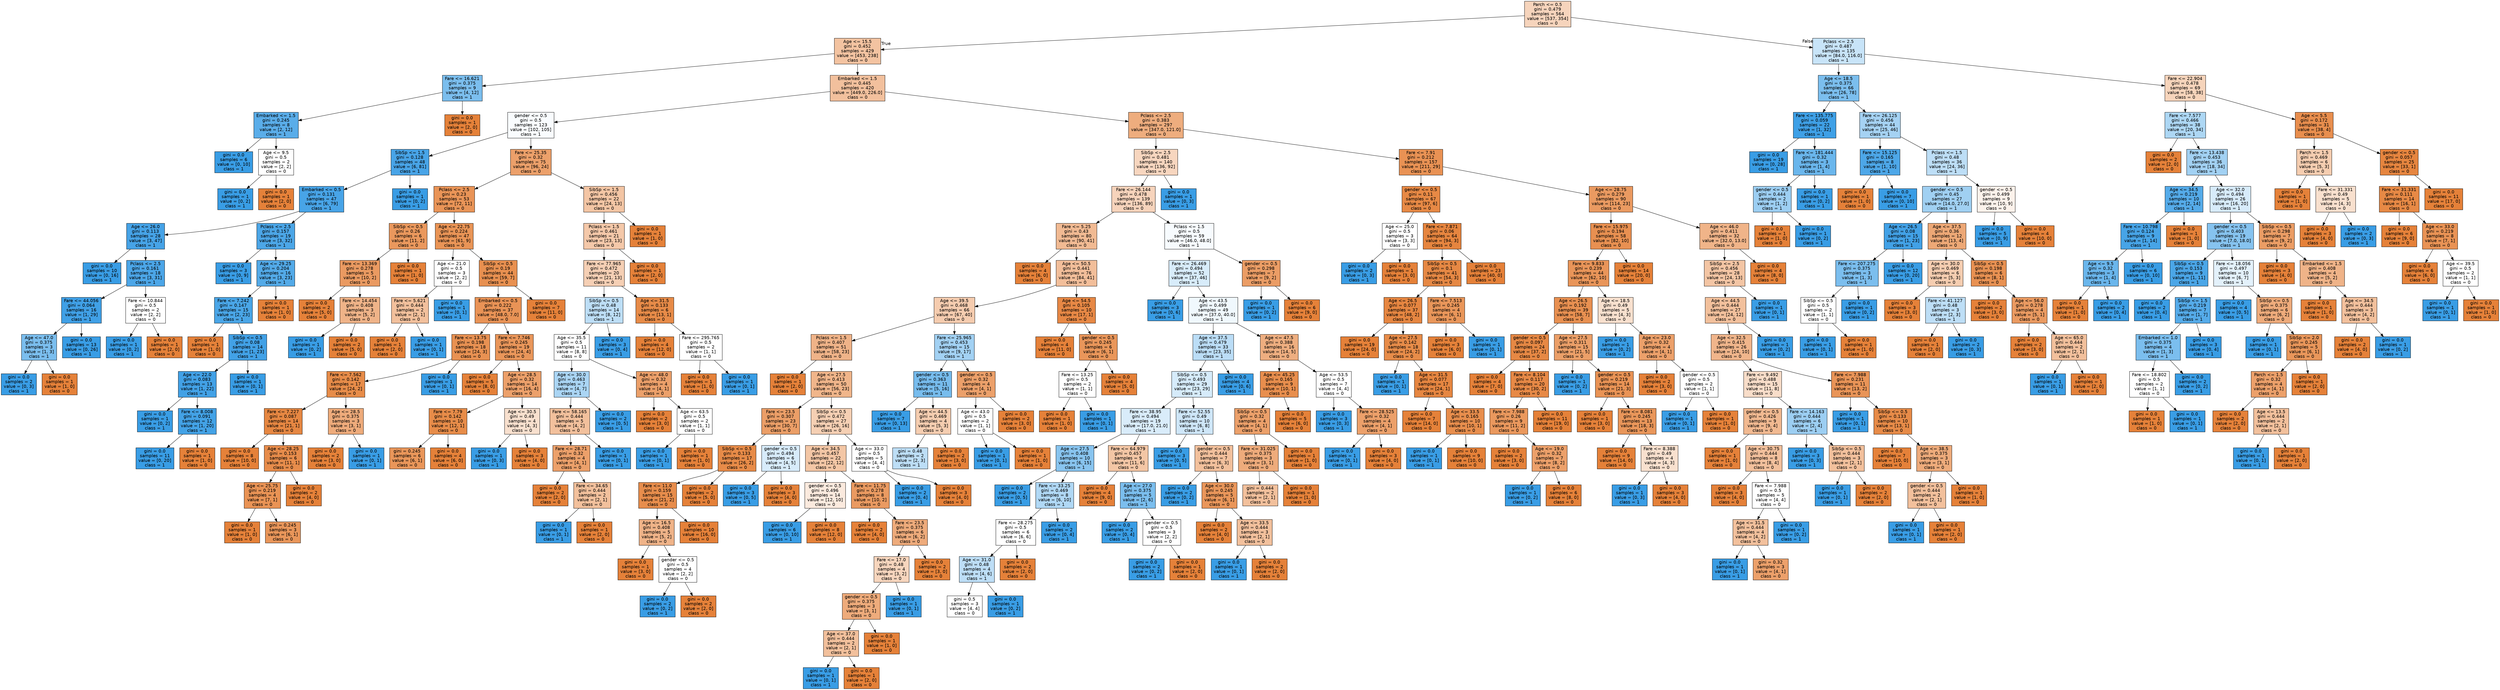 digraph Tree {
node [shape=box, style="filled", color="black", fontname="helvetica"] ;
edge [fontname="helvetica"] ;
0 [label="Parch <= 0.5\ngini = 0.479\nsamples = 564\nvalue = [537, 354]\nclass = 0", fillcolor="#f6d4bc"] ;
1 [label="Age <= 15.5\ngini = 0.452\nsamples = 429\nvalue = [453, 238]\nclass = 0", fillcolor="#f3c3a1"] ;
0 -> 1 [labeldistance=2.5, labelangle=45, headlabel="True"] ;
2 [label="Fare <= 16.621\ngini = 0.375\nsamples = 9\nvalue = [4, 12]\nclass = 1", fillcolor="#7bbeee"] ;
1 -> 2 ;
3 [label="Embarked <= 1.5\ngini = 0.245\nsamples = 8\nvalue = [2, 12]\nclass = 1", fillcolor="#5aade9"] ;
2 -> 3 ;
4 [label="gini = 0.0\nsamples = 6\nvalue = [0, 10]\nclass = 1", fillcolor="#399de5"] ;
3 -> 4 ;
5 [label="Age <= 9.5\ngini = 0.5\nsamples = 2\nvalue = [2, 2]\nclass = 0", fillcolor="#ffffff"] ;
3 -> 5 ;
6 [label="gini = 0.0\nsamples = 1\nvalue = [0, 2]\nclass = 1", fillcolor="#399de5"] ;
5 -> 6 ;
7 [label="gini = 0.0\nsamples = 1\nvalue = [2, 0]\nclass = 0", fillcolor="#e58139"] ;
5 -> 7 ;
8 [label="gini = 0.0\nsamples = 1\nvalue = [2, 0]\nclass = 0", fillcolor="#e58139"] ;
2 -> 8 ;
9 [label="Embarked <= 1.5\ngini = 0.445\nsamples = 420\nvalue = [449.0, 226.0]\nclass = 0", fillcolor="#f2c09d"] ;
1 -> 9 ;
10 [label="gender <= 0.5\ngini = 0.5\nsamples = 123\nvalue = [102, 105]\nclass = 1", fillcolor="#f9fcfe"] ;
9 -> 10 ;
11 [label="SibSp <= 1.5\ngini = 0.128\nsamples = 48\nvalue = [6, 81]\nclass = 1", fillcolor="#48a4e7"] ;
10 -> 11 ;
12 [label="Embarked <= 0.5\ngini = 0.131\nsamples = 47\nvalue = [6, 79]\nclass = 1", fillcolor="#48a4e7"] ;
11 -> 12 ;
13 [label="Age <= 26.0\ngini = 0.113\nsamples = 28\nvalue = [3, 47]\nclass = 1", fillcolor="#46a3e7"] ;
12 -> 13 ;
14 [label="gini = 0.0\nsamples = 10\nvalue = [0, 16]\nclass = 1", fillcolor="#399de5"] ;
13 -> 14 ;
15 [label="Pclass <= 2.5\ngini = 0.161\nsamples = 18\nvalue = [3, 31]\nclass = 1", fillcolor="#4ca6e8"] ;
13 -> 15 ;
16 [label="Fare <= 44.056\ngini = 0.064\nsamples = 16\nvalue = [1, 29]\nclass = 1", fillcolor="#40a0e6"] ;
15 -> 16 ;
17 [label="Age <= 47.0\ngini = 0.375\nsamples = 3\nvalue = [1, 3]\nclass = 1", fillcolor="#7bbeee"] ;
16 -> 17 ;
18 [label="gini = 0.0\nsamples = 2\nvalue = [0, 3]\nclass = 1", fillcolor="#399de5"] ;
17 -> 18 ;
19 [label="gini = 0.0\nsamples = 1\nvalue = [1, 0]\nclass = 0", fillcolor="#e58139"] ;
17 -> 19 ;
20 [label="gini = 0.0\nsamples = 13\nvalue = [0, 26]\nclass = 1", fillcolor="#399de5"] ;
16 -> 20 ;
21 [label="Fare <= 10.844\ngini = 0.5\nsamples = 2\nvalue = [2, 2]\nclass = 0", fillcolor="#ffffff"] ;
15 -> 21 ;
22 [label="gini = 0.0\nsamples = 1\nvalue = [0, 2]\nclass = 1", fillcolor="#399de5"] ;
21 -> 22 ;
23 [label="gini = 0.0\nsamples = 1\nvalue = [2, 0]\nclass = 0", fillcolor="#e58139"] ;
21 -> 23 ;
24 [label="Pclass <= 2.5\ngini = 0.157\nsamples = 19\nvalue = [3, 32]\nclass = 1", fillcolor="#4ca6e7"] ;
12 -> 24 ;
25 [label="gini = 0.0\nsamples = 3\nvalue = [0, 9]\nclass = 1", fillcolor="#399de5"] ;
24 -> 25 ;
26 [label="Age <= 29.25\ngini = 0.204\nsamples = 16\nvalue = [3, 23]\nclass = 1", fillcolor="#53aae8"] ;
24 -> 26 ;
27 [label="Fare <= 7.242\ngini = 0.147\nsamples = 15\nvalue = [2, 23]\nclass = 1", fillcolor="#4aa6e7"] ;
26 -> 27 ;
28 [label="gini = 0.0\nsamples = 1\nvalue = [1, 0]\nclass = 0", fillcolor="#e58139"] ;
27 -> 28 ;
29 [label="SibSp <= 0.5\ngini = 0.08\nsamples = 14\nvalue = [1, 23]\nclass = 1", fillcolor="#42a1e6"] ;
27 -> 29 ;
30 [label="Age <= 22.0\ngini = 0.083\nsamples = 13\nvalue = [1, 22]\nclass = 1", fillcolor="#42a1e6"] ;
29 -> 30 ;
31 [label="gini = 0.0\nsamples = 1\nvalue = [0, 2]\nclass = 1", fillcolor="#399de5"] ;
30 -> 31 ;
32 [label="Fare <= 8.008\ngini = 0.091\nsamples = 12\nvalue = [1, 20]\nclass = 1", fillcolor="#43a2e6"] ;
30 -> 32 ;
33 [label="gini = 0.0\nsamples = 11\nvalue = [0, 20]\nclass = 1", fillcolor="#399de5"] ;
32 -> 33 ;
34 [label="gini = 0.0\nsamples = 1\nvalue = [1, 0]\nclass = 0", fillcolor="#e58139"] ;
32 -> 34 ;
35 [label="gini = 0.0\nsamples = 1\nvalue = [0, 1]\nclass = 1", fillcolor="#399de5"] ;
29 -> 35 ;
36 [label="gini = 0.0\nsamples = 1\nvalue = [1, 0]\nclass = 0", fillcolor="#e58139"] ;
26 -> 36 ;
37 [label="gini = 0.0\nsamples = 1\nvalue = [0, 2]\nclass = 1", fillcolor="#399de5"] ;
11 -> 37 ;
38 [label="Fare <= 25.35\ngini = 0.32\nsamples = 75\nvalue = [96, 24]\nclass = 0", fillcolor="#eca06a"] ;
10 -> 38 ;
39 [label="Pclass <= 2.5\ngini = 0.23\nsamples = 53\nvalue = [72, 11]\nclass = 0", fillcolor="#e99457"] ;
38 -> 39 ;
40 [label="SibSp <= 0.5\ngini = 0.26\nsamples = 6\nvalue = [11, 2]\nclass = 0", fillcolor="#ea985d"] ;
39 -> 40 ;
41 [label="Fare <= 13.369\ngini = 0.278\nsamples = 5\nvalue = [10, 2]\nclass = 0", fillcolor="#ea9a61"] ;
40 -> 41 ;
42 [label="gini = 0.0\nsamples = 2\nvalue = [5, 0]\nclass = 0", fillcolor="#e58139"] ;
41 -> 42 ;
43 [label="Fare <= 14.454\ngini = 0.408\nsamples = 3\nvalue = [5, 2]\nclass = 0", fillcolor="#efb388"] ;
41 -> 43 ;
44 [label="gini = 0.0\nsamples = 1\nvalue = [0, 2]\nclass = 1", fillcolor="#399de5"] ;
43 -> 44 ;
45 [label="gini = 0.0\nsamples = 2\nvalue = [5, 0]\nclass = 0", fillcolor="#e58139"] ;
43 -> 45 ;
46 [label="gini = 0.0\nsamples = 1\nvalue = [1, 0]\nclass = 0", fillcolor="#e58139"] ;
40 -> 46 ;
47 [label="Age <= 22.75\ngini = 0.224\nsamples = 47\nvalue = [61, 9]\nclass = 0", fillcolor="#e99456"] ;
39 -> 47 ;
48 [label="Age <= 21.0\ngini = 0.5\nsamples = 3\nvalue = [2, 2]\nclass = 0", fillcolor="#ffffff"] ;
47 -> 48 ;
49 [label="Fare <= 5.621\ngini = 0.444\nsamples = 2\nvalue = [2, 1]\nclass = 0", fillcolor="#f2c09c"] ;
48 -> 49 ;
50 [label="gini = 0.0\nsamples = 1\nvalue = [2, 0]\nclass = 0", fillcolor="#e58139"] ;
49 -> 50 ;
51 [label="gini = 0.0\nsamples = 1\nvalue = [0, 1]\nclass = 1", fillcolor="#399de5"] ;
49 -> 51 ;
52 [label="gini = 0.0\nsamples = 1\nvalue = [0, 1]\nclass = 1", fillcolor="#399de5"] ;
48 -> 52 ;
53 [label="SibSp <= 0.5\ngini = 0.19\nsamples = 44\nvalue = [59, 7]\nclass = 0", fillcolor="#e89050"] ;
47 -> 53 ;
54 [label="Embarked <= 0.5\ngini = 0.222\nsamples = 37\nvalue = [48.0, 7.0]\nclass = 0", fillcolor="#e99356"] ;
53 -> 54 ;
55 [label="Fare <= 13.75\ngini = 0.198\nsamples = 18\nvalue = [24, 3]\nclass = 0", fillcolor="#e89152"] ;
54 -> 55 ;
56 [label="Fare <= 7.562\ngini = 0.142\nsamples = 17\nvalue = [24, 2]\nclass = 0", fillcolor="#e78c49"] ;
55 -> 56 ;
57 [label="Fare <= 7.227\ngini = 0.087\nsamples = 14\nvalue = [21, 1]\nclass = 0", fillcolor="#e68742"] ;
56 -> 57 ;
58 [label="gini = 0.0\nsamples = 8\nvalue = [10, 0]\nclass = 0", fillcolor="#e58139"] ;
57 -> 58 ;
59 [label="Age <= 28.25\ngini = 0.153\nsamples = 6\nvalue = [11, 1]\nclass = 0", fillcolor="#e78c4b"] ;
57 -> 59 ;
60 [label="Age <= 25.75\ngini = 0.219\nsamples = 4\nvalue = [7, 1]\nclass = 0", fillcolor="#e99355"] ;
59 -> 60 ;
61 [label="gini = 0.0\nsamples = 1\nvalue = [1, 0]\nclass = 0", fillcolor="#e58139"] ;
60 -> 61 ;
62 [label="gini = 0.245\nsamples = 3\nvalue = [6, 1]\nclass = 0", fillcolor="#e9965a"] ;
60 -> 62 ;
63 [label="gini = 0.0\nsamples = 2\nvalue = [4, 0]\nclass = 0", fillcolor="#e58139"] ;
59 -> 63 ;
64 [label="Age <= 28.5\ngini = 0.375\nsamples = 3\nvalue = [3, 1]\nclass = 0", fillcolor="#eeab7b"] ;
56 -> 64 ;
65 [label="gini = 0.0\nsamples = 2\nvalue = [3, 0]\nclass = 0", fillcolor="#e58139"] ;
64 -> 65 ;
66 [label="gini = 0.0\nsamples = 1\nvalue = [0, 1]\nclass = 1", fillcolor="#399de5"] ;
64 -> 66 ;
67 [label="gini = 0.0\nsamples = 1\nvalue = [0, 1]\nclass = 1", fillcolor="#399de5"] ;
55 -> 67 ;
68 [label="Fare <= 7.746\ngini = 0.245\nsamples = 19\nvalue = [24, 4]\nclass = 0", fillcolor="#e9965a"] ;
54 -> 68 ;
69 [label="gini = 0.0\nsamples = 5\nvalue = [8, 0]\nclass = 0", fillcolor="#e58139"] ;
68 -> 69 ;
70 [label="Age <= 28.5\ngini = 0.32\nsamples = 14\nvalue = [16, 4]\nclass = 0", fillcolor="#eca06a"] ;
68 -> 70 ;
71 [label="Fare <= 7.79\ngini = 0.142\nsamples = 10\nvalue = [12, 1]\nclass = 0", fillcolor="#e78c49"] ;
70 -> 71 ;
72 [label="gini = 0.245\nsamples = 6\nvalue = [6, 1]\nclass = 0", fillcolor="#e9965a"] ;
71 -> 72 ;
73 [label="gini = 0.0\nsamples = 4\nvalue = [6, 0]\nclass = 0", fillcolor="#e58139"] ;
71 -> 73 ;
74 [label="Age <= 30.5\ngini = 0.49\nsamples = 4\nvalue = [4, 3]\nclass = 0", fillcolor="#f8e0ce"] ;
70 -> 74 ;
75 [label="gini = 0.0\nsamples = 1\nvalue = [0, 3]\nclass = 1", fillcolor="#399de5"] ;
74 -> 75 ;
76 [label="gini = 0.0\nsamples = 3\nvalue = [4, 0]\nclass = 0", fillcolor="#e58139"] ;
74 -> 76 ;
77 [label="gini = 0.0\nsamples = 7\nvalue = [11, 0]\nclass = 0", fillcolor="#e58139"] ;
53 -> 77 ;
78 [label="SibSp <= 1.5\ngini = 0.456\nsamples = 22\nvalue = [24, 13]\nclass = 0", fillcolor="#f3c5a4"] ;
38 -> 78 ;
79 [label="Pclass <= 1.5\ngini = 0.461\nsamples = 21\nvalue = [23, 13]\nclass = 0", fillcolor="#f4c8a9"] ;
78 -> 79 ;
80 [label="Fare <= 77.965\ngini = 0.472\nsamples = 20\nvalue = [21, 13]\nclass = 0", fillcolor="#f5cfb4"] ;
79 -> 80 ;
81 [label="SibSp <= 0.5\ngini = 0.48\nsamples = 14\nvalue = [8, 12]\nclass = 1", fillcolor="#bddef6"] ;
80 -> 81 ;
82 [label="Age <= 35.5\ngini = 0.5\nsamples = 11\nvalue = [8, 8]\nclass = 0", fillcolor="#ffffff"] ;
81 -> 82 ;
83 [label="Age <= 30.0\ngini = 0.463\nsamples = 7\nvalue = [4, 7]\nclass = 1", fillcolor="#aad5f4"] ;
82 -> 83 ;
84 [label="Fare <= 58.165\ngini = 0.444\nsamples = 5\nvalue = [4, 2]\nclass = 0", fillcolor="#f2c09c"] ;
83 -> 84 ;
85 [label="Fare <= 28.71\ngini = 0.32\nsamples = 4\nvalue = [4, 1]\nclass = 0", fillcolor="#eca06a"] ;
84 -> 85 ;
86 [label="gini = 0.0\nsamples = 2\nvalue = [2, 0]\nclass = 0", fillcolor="#e58139"] ;
85 -> 86 ;
87 [label="Fare <= 34.65\ngini = 0.444\nsamples = 2\nvalue = [2, 1]\nclass = 0", fillcolor="#f2c09c"] ;
85 -> 87 ;
88 [label="gini = 0.0\nsamples = 1\nvalue = [0, 1]\nclass = 1", fillcolor="#399de5"] ;
87 -> 88 ;
89 [label="gini = 0.0\nsamples = 1\nvalue = [2, 0]\nclass = 0", fillcolor="#e58139"] ;
87 -> 89 ;
90 [label="gini = 0.0\nsamples = 1\nvalue = [0, 1]\nclass = 1", fillcolor="#399de5"] ;
84 -> 90 ;
91 [label="gini = 0.0\nsamples = 2\nvalue = [0, 5]\nclass = 1", fillcolor="#399de5"] ;
83 -> 91 ;
92 [label="Age <= 48.0\ngini = 0.32\nsamples = 4\nvalue = [4, 1]\nclass = 0", fillcolor="#eca06a"] ;
82 -> 92 ;
93 [label="gini = 0.0\nsamples = 2\nvalue = [3, 0]\nclass = 0", fillcolor="#e58139"] ;
92 -> 93 ;
94 [label="Age <= 63.5\ngini = 0.5\nsamples = 2\nvalue = [1, 1]\nclass = 0", fillcolor="#ffffff"] ;
92 -> 94 ;
95 [label="gini = 0.0\nsamples = 1\nvalue = [0, 1]\nclass = 1", fillcolor="#399de5"] ;
94 -> 95 ;
96 [label="gini = 0.0\nsamples = 1\nvalue = [1, 0]\nclass = 0", fillcolor="#e58139"] ;
94 -> 96 ;
97 [label="gini = 0.0\nsamples = 3\nvalue = [0, 4]\nclass = 1", fillcolor="#399de5"] ;
81 -> 97 ;
98 [label="Age <= 31.5\ngini = 0.133\nsamples = 6\nvalue = [13, 1]\nclass = 0", fillcolor="#e78b48"] ;
80 -> 98 ;
99 [label="gini = 0.0\nsamples = 4\nvalue = [12, 0]\nclass = 0", fillcolor="#e58139"] ;
98 -> 99 ;
100 [label="Fare <= 295.765\ngini = 0.5\nsamples = 2\nvalue = [1, 1]\nclass = 0", fillcolor="#ffffff"] ;
98 -> 100 ;
101 [label="gini = 0.0\nsamples = 1\nvalue = [1, 0]\nclass = 0", fillcolor="#e58139"] ;
100 -> 101 ;
102 [label="gini = 0.0\nsamples = 1\nvalue = [0, 1]\nclass = 1", fillcolor="#399de5"] ;
100 -> 102 ;
103 [label="gini = 0.0\nsamples = 1\nvalue = [2, 0]\nclass = 0", fillcolor="#e58139"] ;
79 -> 103 ;
104 [label="gini = 0.0\nsamples = 1\nvalue = [1, 0]\nclass = 0", fillcolor="#e58139"] ;
78 -> 104 ;
105 [label="Pclass <= 2.5\ngini = 0.383\nsamples = 297\nvalue = [347.0, 121.0]\nclass = 0", fillcolor="#eead7e"] ;
9 -> 105 ;
106 [label="SibSp <= 2.5\ngini = 0.481\nsamples = 140\nvalue = [136, 92]\nclass = 0", fillcolor="#f7d6bf"] ;
105 -> 106 ;
107 [label="Fare <= 26.144\ngini = 0.478\nsamples = 139\nvalue = [136, 89]\nclass = 0", fillcolor="#f6d3bb"] ;
106 -> 107 ;
108 [label="Fare <= 5.25\ngini = 0.43\nsamples = 80\nvalue = [90, 41]\nclass = 0", fillcolor="#f1ba93"] ;
107 -> 108 ;
109 [label="gini = 0.0\nsamples = 4\nvalue = [6, 0]\nclass = 0", fillcolor="#e58139"] ;
108 -> 109 ;
110 [label="Age <= 50.5\ngini = 0.441\nsamples = 76\nvalue = [84, 41]\nclass = 0", fillcolor="#f2be9a"] ;
108 -> 110 ;
111 [label="Age <= 39.5\ngini = 0.468\nsamples = 66\nvalue = [67, 40]\nclass = 0", fillcolor="#f5ccaf"] ;
110 -> 111 ;
112 [label="Pclass <= 1.5\ngini = 0.407\nsamples = 51\nvalue = [58, 23]\nclass = 0", fillcolor="#efb388"] ;
111 -> 112 ;
113 [label="gini = 0.0\nsamples = 1\nvalue = [2, 0]\nclass = 0", fillcolor="#e58139"] ;
112 -> 113 ;
114 [label="Age <= 27.5\ngini = 0.413\nsamples = 50\nvalue = [56, 23]\nclass = 0", fillcolor="#f0b58a"] ;
112 -> 114 ;
115 [label="Fare <= 23.5\ngini = 0.307\nsamples = 23\nvalue = [30, 7]\nclass = 0", fillcolor="#eb9e67"] ;
114 -> 115 ;
116 [label="SibSp <= 0.5\ngini = 0.133\nsamples = 17\nvalue = [26, 2]\nclass = 0", fillcolor="#e78b48"] ;
115 -> 116 ;
117 [label="Fare <= 11.0\ngini = 0.159\nsamples = 15\nvalue = [21, 2]\nclass = 0", fillcolor="#e78d4c"] ;
116 -> 117 ;
118 [label="Age <= 16.5\ngini = 0.408\nsamples = 5\nvalue = [5, 2]\nclass = 0", fillcolor="#efb388"] ;
117 -> 118 ;
119 [label="gini = 0.0\nsamples = 1\nvalue = [3, 0]\nclass = 0", fillcolor="#e58139"] ;
118 -> 119 ;
120 [label="gender <= 0.5\ngini = 0.5\nsamples = 4\nvalue = [2, 2]\nclass = 0", fillcolor="#ffffff"] ;
118 -> 120 ;
121 [label="gini = 0.0\nsamples = 2\nvalue = [0, 2]\nclass = 1", fillcolor="#399de5"] ;
120 -> 121 ;
122 [label="gini = 0.0\nsamples = 2\nvalue = [2, 0]\nclass = 0", fillcolor="#e58139"] ;
120 -> 122 ;
123 [label="gini = 0.0\nsamples = 10\nvalue = [16, 0]\nclass = 0", fillcolor="#e58139"] ;
117 -> 123 ;
124 [label="gini = 0.0\nsamples = 2\nvalue = [5, 0]\nclass = 0", fillcolor="#e58139"] ;
116 -> 124 ;
125 [label="gender <= 0.5\ngini = 0.494\nsamples = 6\nvalue = [4, 5]\nclass = 1", fillcolor="#d7ebfa"] ;
115 -> 125 ;
126 [label="gini = 0.0\nsamples = 3\nvalue = [0, 5]\nclass = 1", fillcolor="#399de5"] ;
125 -> 126 ;
127 [label="gini = 0.0\nsamples = 3\nvalue = [4, 0]\nclass = 0", fillcolor="#e58139"] ;
125 -> 127 ;
128 [label="SibSp <= 0.5\ngini = 0.472\nsamples = 27\nvalue = [26, 16]\nclass = 0", fillcolor="#f5cfb3"] ;
114 -> 128 ;
129 [label="Age <= 34.5\ngini = 0.457\nsamples = 22\nvalue = [22, 12]\nclass = 0", fillcolor="#f3c6a5"] ;
128 -> 129 ;
130 [label="gender <= 0.5\ngini = 0.496\nsamples = 14\nvalue = [12, 10]\nclass = 0", fillcolor="#fbeade"] ;
129 -> 130 ;
131 [label="gini = 0.0\nsamples = 6\nvalue = [0, 10]\nclass = 1", fillcolor="#399de5"] ;
130 -> 131 ;
132 [label="gini = 0.0\nsamples = 8\nvalue = [12, 0]\nclass = 0", fillcolor="#e58139"] ;
130 -> 132 ;
133 [label="Fare <= 11.75\ngini = 0.278\nsamples = 8\nvalue = [10, 2]\nclass = 0", fillcolor="#ea9a61"] ;
129 -> 133 ;
134 [label="gini = 0.0\nsamples = 2\nvalue = [4, 0]\nclass = 0", fillcolor="#e58139"] ;
133 -> 134 ;
135 [label="Fare <= 23.5\ngini = 0.375\nsamples = 6\nvalue = [6, 2]\nclass = 0", fillcolor="#eeab7b"] ;
133 -> 135 ;
136 [label="Fare <= 17.0\ngini = 0.48\nsamples = 4\nvalue = [3, 2]\nclass = 0", fillcolor="#f6d5bd"] ;
135 -> 136 ;
137 [label="gender <= 0.5\ngini = 0.375\nsamples = 3\nvalue = [3, 1]\nclass = 0", fillcolor="#eeab7b"] ;
136 -> 137 ;
138 [label="Age <= 37.0\ngini = 0.444\nsamples = 2\nvalue = [2, 1]\nclass = 0", fillcolor="#f2c09c"] ;
137 -> 138 ;
139 [label="gini = 0.0\nsamples = 1\nvalue = [0, 1]\nclass = 1", fillcolor="#399de5"] ;
138 -> 139 ;
140 [label="gini = 0.0\nsamples = 1\nvalue = [2, 0]\nclass = 0", fillcolor="#e58139"] ;
138 -> 140 ;
141 [label="gini = 0.0\nsamples = 1\nvalue = [1, 0]\nclass = 0", fillcolor="#e58139"] ;
137 -> 141 ;
142 [label="gini = 0.0\nsamples = 1\nvalue = [0, 1]\nclass = 1", fillcolor="#399de5"] ;
136 -> 142 ;
143 [label="gini = 0.0\nsamples = 2\nvalue = [3, 0]\nclass = 0", fillcolor="#e58139"] ;
135 -> 143 ;
144 [label="Age <= 33.0\ngini = 0.5\nsamples = 5\nvalue = [4, 4]\nclass = 0", fillcolor="#ffffff"] ;
128 -> 144 ;
145 [label="gini = 0.0\nsamples = 2\nvalue = [0, 4]\nclass = 1", fillcolor="#399de5"] ;
144 -> 145 ;
146 [label="gini = 0.0\nsamples = 3\nvalue = [4, 0]\nclass = 0", fillcolor="#e58139"] ;
144 -> 146 ;
147 [label="Fare <= 25.965\ngini = 0.453\nsamples = 15\nvalue = [9, 17]\nclass = 1", fillcolor="#a2d1f3"] ;
111 -> 147 ;
148 [label="gender <= 0.5\ngini = 0.363\nsamples = 11\nvalue = [5, 16]\nclass = 1", fillcolor="#77bced"] ;
147 -> 148 ;
149 [label="gini = 0.0\nsamples = 7\nvalue = [0, 13]\nclass = 1", fillcolor="#399de5"] ;
148 -> 149 ;
150 [label="Age <= 44.5\ngini = 0.469\nsamples = 4\nvalue = [5, 3]\nclass = 0", fillcolor="#f5cdb0"] ;
148 -> 150 ;
151 [label="gini = 0.48\nsamples = 2\nvalue = [2, 3]\nclass = 1", fillcolor="#bddef6"] ;
150 -> 151 ;
152 [label="gini = 0.0\nsamples = 2\nvalue = [3, 0]\nclass = 0", fillcolor="#e58139"] ;
150 -> 152 ;
153 [label="gender <= 0.5\ngini = 0.32\nsamples = 4\nvalue = [4, 1]\nclass = 0", fillcolor="#eca06a"] ;
147 -> 153 ;
154 [label="Age <= 43.0\ngini = 0.5\nsamples = 2\nvalue = [1, 1]\nclass = 0", fillcolor="#ffffff"] ;
153 -> 154 ;
155 [label="gini = 0.0\nsamples = 1\nvalue = [0, 1]\nclass = 1", fillcolor="#399de5"] ;
154 -> 155 ;
156 [label="gini = 0.0\nsamples = 1\nvalue = [1, 0]\nclass = 0", fillcolor="#e58139"] ;
154 -> 156 ;
157 [label="gini = 0.0\nsamples = 2\nvalue = [3, 0]\nclass = 0", fillcolor="#e58139"] ;
153 -> 157 ;
158 [label="Age <= 54.5\ngini = 0.105\nsamples = 10\nvalue = [17, 1]\nclass = 0", fillcolor="#e78845"] ;
110 -> 158 ;
159 [label="gini = 0.0\nsamples = 4\nvalue = [11, 0]\nclass = 0", fillcolor="#e58139"] ;
158 -> 159 ;
160 [label="gender <= 0.5\ngini = 0.245\nsamples = 6\nvalue = [6, 1]\nclass = 0", fillcolor="#e9965a"] ;
158 -> 160 ;
161 [label="Fare <= 13.25\ngini = 0.5\nsamples = 2\nvalue = [1, 1]\nclass = 0", fillcolor="#ffffff"] ;
160 -> 161 ;
162 [label="gini = 0.0\nsamples = 1\nvalue = [1, 0]\nclass = 0", fillcolor="#e58139"] ;
161 -> 162 ;
163 [label="gini = 0.0\nsamples = 1\nvalue = [0, 1]\nclass = 1", fillcolor="#399de5"] ;
161 -> 163 ;
164 [label="gini = 0.0\nsamples = 4\nvalue = [5, 0]\nclass = 0", fillcolor="#e58139"] ;
160 -> 164 ;
165 [label="Pclass <= 1.5\ngini = 0.5\nsamples = 59\nvalue = [46.0, 48.0]\nclass = 1", fillcolor="#f7fbfe"] ;
107 -> 165 ;
166 [label="Fare <= 26.469\ngini = 0.494\nsamples = 52\nvalue = [37, 46]\nclass = 1", fillcolor="#d8ecfa"] ;
165 -> 166 ;
167 [label="gini = 0.0\nsamples = 3\nvalue = [0, 6]\nclass = 1", fillcolor="#399de5"] ;
166 -> 167 ;
168 [label="Age <= 43.5\ngini = 0.499\nsamples = 49\nvalue = [37.0, 40.0]\nclass = 1", fillcolor="#f0f8fd"] ;
166 -> 168 ;
169 [label="Age <= 37.5\ngini = 0.479\nsamples = 33\nvalue = [23, 35]\nclass = 1", fillcolor="#bbddf6"] ;
168 -> 169 ;
170 [label="SibSp <= 0.5\ngini = 0.493\nsamples = 29\nvalue = [23, 29]\nclass = 1", fillcolor="#d6ebfa"] ;
169 -> 170 ;
171 [label="Fare <= 38.95\ngini = 0.494\nsamples = 19\nvalue = [17.0, 21.0]\nclass = 1", fillcolor="#d9ecfa"] ;
170 -> 171 ;
172 [label="Age <= 27.5\ngini = 0.408\nsamples = 10\nvalue = [6, 15]\nclass = 1", fillcolor="#88c4ef"] ;
171 -> 172 ;
173 [label="gini = 0.0\nsamples = 2\nvalue = [0, 5]\nclass = 1", fillcolor="#399de5"] ;
172 -> 173 ;
174 [label="Fare <= 33.25\ngini = 0.469\nsamples = 8\nvalue = [6, 10]\nclass = 1", fillcolor="#b0d8f5"] ;
172 -> 174 ;
175 [label="Fare <= 28.275\ngini = 0.5\nsamples = 6\nvalue = [6, 6]\nclass = 0", fillcolor="#ffffff"] ;
174 -> 175 ;
176 [label="Age <= 31.0\ngini = 0.48\nsamples = 4\nvalue = [4, 6]\nclass = 1", fillcolor="#bddef6"] ;
175 -> 176 ;
177 [label="gini = 0.5\nsamples = 3\nvalue = [4, 4]\nclass = 0", fillcolor="#ffffff"] ;
176 -> 177 ;
178 [label="gini = 0.0\nsamples = 1\nvalue = [0, 2]\nclass = 1", fillcolor="#399de5"] ;
176 -> 178 ;
179 [label="gini = 0.0\nsamples = 2\nvalue = [2, 0]\nclass = 0", fillcolor="#e58139"] ;
175 -> 179 ;
180 [label="gini = 0.0\nsamples = 2\nvalue = [0, 4]\nclass = 1", fillcolor="#399de5"] ;
174 -> 180 ;
181 [label="Fare <= 64.979\ngini = 0.457\nsamples = 9\nvalue = [11, 6]\nclass = 0", fillcolor="#f3c6a5"] ;
171 -> 181 ;
182 [label="gini = 0.0\nsamples = 4\nvalue = [9, 0]\nclass = 0", fillcolor="#e58139"] ;
181 -> 182 ;
183 [label="Age <= 27.0\ngini = 0.375\nsamples = 5\nvalue = [2, 6]\nclass = 1", fillcolor="#7bbeee"] ;
181 -> 183 ;
184 [label="gini = 0.0\nsamples = 2\nvalue = [0, 4]\nclass = 1", fillcolor="#399de5"] ;
183 -> 184 ;
185 [label="gender <= 0.5\ngini = 0.5\nsamples = 3\nvalue = [2, 2]\nclass = 0", fillcolor="#ffffff"] ;
183 -> 185 ;
186 [label="gini = 0.0\nsamples = 2\nvalue = [0, 2]\nclass = 1", fillcolor="#399de5"] ;
185 -> 186 ;
187 [label="gini = 0.0\nsamples = 1\nvalue = [2, 0]\nclass = 0", fillcolor="#e58139"] ;
185 -> 187 ;
188 [label="Fare <= 52.55\ngini = 0.49\nsamples = 10\nvalue = [6, 8]\nclass = 1", fillcolor="#cee6f8"] ;
170 -> 188 ;
189 [label="gini = 0.0\nsamples = 3\nvalue = [0, 5]\nclass = 1", fillcolor="#399de5"] ;
188 -> 189 ;
190 [label="gender <= 0.5\ngini = 0.444\nsamples = 7\nvalue = [6, 3]\nclass = 0", fillcolor="#f2c09c"] ;
188 -> 190 ;
191 [label="gini = 0.0\nsamples = 2\nvalue = [0, 2]\nclass = 1", fillcolor="#399de5"] ;
190 -> 191 ;
192 [label="Age <= 30.0\ngini = 0.245\nsamples = 5\nvalue = [6, 1]\nclass = 0", fillcolor="#e9965a"] ;
190 -> 192 ;
193 [label="gini = 0.0\nsamples = 2\nvalue = [4, 0]\nclass = 0", fillcolor="#e58139"] ;
192 -> 193 ;
194 [label="Age <= 33.5\ngini = 0.444\nsamples = 3\nvalue = [2, 1]\nclass = 0", fillcolor="#f2c09c"] ;
192 -> 194 ;
195 [label="gini = 0.0\nsamples = 1\nvalue = [0, 1]\nclass = 1", fillcolor="#399de5"] ;
194 -> 195 ;
196 [label="gini = 0.0\nsamples = 2\nvalue = [2, 0]\nclass = 0", fillcolor="#e58139"] ;
194 -> 196 ;
197 [label="gini = 0.0\nsamples = 4\nvalue = [0, 6]\nclass = 1", fillcolor="#399de5"] ;
169 -> 197 ;
198 [label="Age <= 47.5\ngini = 0.388\nsamples = 16\nvalue = [14, 5]\nclass = 0", fillcolor="#eeae80"] ;
168 -> 198 ;
199 [label="Age <= 45.25\ngini = 0.165\nsamples = 9\nvalue = [10, 1]\nclass = 0", fillcolor="#e88e4d"] ;
198 -> 199 ;
200 [label="SibSp <= 0.5\ngini = 0.32\nsamples = 4\nvalue = [4, 1]\nclass = 0", fillcolor="#eca06a"] ;
199 -> 200 ;
201 [label="Fare <= 31.025\ngini = 0.375\nsamples = 3\nvalue = [3, 1]\nclass = 0", fillcolor="#eeab7b"] ;
200 -> 201 ;
202 [label="gini = 0.444\nsamples = 2\nvalue = [2, 1]\nclass = 0", fillcolor="#f2c09c"] ;
201 -> 202 ;
203 [label="gini = 0.0\nsamples = 1\nvalue = [1, 0]\nclass = 0", fillcolor="#e58139"] ;
201 -> 203 ;
204 [label="gini = 0.0\nsamples = 1\nvalue = [1, 0]\nclass = 0", fillcolor="#e58139"] ;
200 -> 204 ;
205 [label="gini = 0.0\nsamples = 5\nvalue = [6, 0]\nclass = 0", fillcolor="#e58139"] ;
199 -> 205 ;
206 [label="Age <= 53.5\ngini = 0.5\nsamples = 7\nvalue = [4, 4]\nclass = 0", fillcolor="#ffffff"] ;
198 -> 206 ;
207 [label="gini = 0.0\nsamples = 3\nvalue = [0, 3]\nclass = 1", fillcolor="#399de5"] ;
206 -> 207 ;
208 [label="Fare <= 28.525\ngini = 0.32\nsamples = 4\nvalue = [4, 1]\nclass = 0", fillcolor="#eca06a"] ;
206 -> 208 ;
209 [label="gini = 0.0\nsamples = 1\nvalue = [0, 1]\nclass = 1", fillcolor="#399de5"] ;
208 -> 209 ;
210 [label="gini = 0.0\nsamples = 3\nvalue = [4, 0]\nclass = 0", fillcolor="#e58139"] ;
208 -> 210 ;
211 [label="gender <= 0.5\ngini = 0.298\nsamples = 7\nvalue = [9, 2]\nclass = 0", fillcolor="#eb9d65"] ;
165 -> 211 ;
212 [label="gini = 0.0\nsamples = 1\nvalue = [0, 2]\nclass = 1", fillcolor="#399de5"] ;
211 -> 212 ;
213 [label="gini = 0.0\nsamples = 6\nvalue = [9, 0]\nclass = 0", fillcolor="#e58139"] ;
211 -> 213 ;
214 [label="gini = 0.0\nsamples = 1\nvalue = [0, 3]\nclass = 1", fillcolor="#399de5"] ;
106 -> 214 ;
215 [label="Fare <= 7.91\ngini = 0.212\nsamples = 157\nvalue = [211, 29]\nclass = 0", fillcolor="#e99254"] ;
105 -> 215 ;
216 [label="gender <= 0.5\ngini = 0.11\nsamples = 67\nvalue = [97, 6]\nclass = 0", fillcolor="#e78945"] ;
215 -> 216 ;
217 [label="Age <= 25.0\ngini = 0.5\nsamples = 3\nvalue = [3, 3]\nclass = 0", fillcolor="#ffffff"] ;
216 -> 217 ;
218 [label="gini = 0.0\nsamples = 2\nvalue = [0, 3]\nclass = 1", fillcolor="#399de5"] ;
217 -> 218 ;
219 [label="gini = 0.0\nsamples = 1\nvalue = [3, 0]\nclass = 0", fillcolor="#e58139"] ;
217 -> 219 ;
220 [label="Fare <= 7.871\ngini = 0.06\nsamples = 64\nvalue = [94, 3]\nclass = 0", fillcolor="#e6853f"] ;
216 -> 220 ;
221 [label="SibSp <= 0.5\ngini = 0.1\nsamples = 41\nvalue = [54, 3]\nclass = 0", fillcolor="#e68844"] ;
220 -> 221 ;
222 [label="Age <= 26.5\ngini = 0.077\nsamples = 37\nvalue = [48, 2]\nclass = 0", fillcolor="#e68641"] ;
221 -> 222 ;
223 [label="gini = 0.0\nsamples = 19\nvalue = [24, 0]\nclass = 0", fillcolor="#e58139"] ;
222 -> 223 ;
224 [label="Age <= 27.5\ngini = 0.142\nsamples = 18\nvalue = [24, 2]\nclass = 0", fillcolor="#e78c49"] ;
222 -> 224 ;
225 [label="gini = 0.0\nsamples = 1\nvalue = [0, 1]\nclass = 1", fillcolor="#399de5"] ;
224 -> 225 ;
226 [label="Age <= 31.5\ngini = 0.077\nsamples = 17\nvalue = [24, 1]\nclass = 0", fillcolor="#e68641"] ;
224 -> 226 ;
227 [label="gini = 0.0\nsamples = 7\nvalue = [14, 0]\nclass = 0", fillcolor="#e58139"] ;
226 -> 227 ;
228 [label="Age <= 33.5\ngini = 0.165\nsamples = 10\nvalue = [10, 1]\nclass = 0", fillcolor="#e88e4d"] ;
226 -> 228 ;
229 [label="gini = 0.0\nsamples = 1\nvalue = [0, 1]\nclass = 1", fillcolor="#399de5"] ;
228 -> 229 ;
230 [label="gini = 0.0\nsamples = 9\nvalue = [10, 0]\nclass = 0", fillcolor="#e58139"] ;
228 -> 230 ;
231 [label="Fare <= 7.513\ngini = 0.245\nsamples = 4\nvalue = [6, 1]\nclass = 0", fillcolor="#e9965a"] ;
221 -> 231 ;
232 [label="gini = 0.0\nsamples = 3\nvalue = [6, 0]\nclass = 0", fillcolor="#e58139"] ;
231 -> 232 ;
233 [label="gini = 0.0\nsamples = 1\nvalue = [0, 1]\nclass = 1", fillcolor="#399de5"] ;
231 -> 233 ;
234 [label="gini = 0.0\nsamples = 23\nvalue = [40, 0]\nclass = 0", fillcolor="#e58139"] ;
220 -> 234 ;
235 [label="Age <= 28.75\ngini = 0.279\nsamples = 90\nvalue = [114, 23]\nclass = 0", fillcolor="#ea9a61"] ;
215 -> 235 ;
236 [label="Fare <= 15.975\ngini = 0.194\nsamples = 58\nvalue = [82, 10]\nclass = 0", fillcolor="#e89051"] ;
235 -> 236 ;
237 [label="Fare <= 9.833\ngini = 0.239\nsamples = 44\nvalue = [62, 10]\nclass = 0", fillcolor="#e99559"] ;
236 -> 237 ;
238 [label="Age <= 26.5\ngini = 0.192\nsamples = 39\nvalue = [58, 7]\nclass = 0", fillcolor="#e89051"] ;
237 -> 238 ;
239 [label="gender <= 0.5\ngini = 0.097\nsamples = 24\nvalue = [37, 2]\nclass = 0", fillcolor="#e68844"] ;
238 -> 239 ;
240 [label="gini = 0.0\nsamples = 4\nvalue = [7, 0]\nclass = 0", fillcolor="#e58139"] ;
239 -> 240 ;
241 [label="Fare <= 8.104\ngini = 0.117\nsamples = 20\nvalue = [30, 2]\nclass = 0", fillcolor="#e78946"] ;
239 -> 241 ;
242 [label="Fare <= 7.988\ngini = 0.26\nsamples = 9\nvalue = [11, 2]\nclass = 0", fillcolor="#ea985d"] ;
241 -> 242 ;
243 [label="gini = 0.0\nsamples = 2\nvalue = [3, 0]\nclass = 0", fillcolor="#e58139"] ;
242 -> 243 ;
244 [label="Age <= 19.0\ngini = 0.32\nsamples = 7\nvalue = [8, 2]\nclass = 0", fillcolor="#eca06a"] ;
242 -> 244 ;
245 [label="gini = 0.0\nsamples = 1\nvalue = [0, 2]\nclass = 1", fillcolor="#399de5"] ;
244 -> 245 ;
246 [label="gini = 0.0\nsamples = 6\nvalue = [8, 0]\nclass = 0", fillcolor="#e58139"] ;
244 -> 246 ;
247 [label="gini = 0.0\nsamples = 11\nvalue = [19, 0]\nclass = 0", fillcolor="#e58139"] ;
241 -> 247 ;
248 [label="Age <= 27.5\ngini = 0.311\nsamples = 15\nvalue = [21, 5]\nclass = 0", fillcolor="#eb9f68"] ;
238 -> 248 ;
249 [label="gini = 0.0\nsamples = 1\nvalue = [0, 2]\nclass = 1", fillcolor="#399de5"] ;
248 -> 249 ;
250 [label="gender <= 0.5\ngini = 0.219\nsamples = 14\nvalue = [21, 3]\nclass = 0", fillcolor="#e99355"] ;
248 -> 250 ;
251 [label="gini = 0.0\nsamples = 1\nvalue = [3, 0]\nclass = 0", fillcolor="#e58139"] ;
250 -> 251 ;
252 [label="Fare <= 8.081\ngini = 0.245\nsamples = 13\nvalue = [18, 3]\nclass = 0", fillcolor="#e9965a"] ;
250 -> 252 ;
253 [label="gini = 0.0\nsamples = 9\nvalue = [14, 0]\nclass = 0", fillcolor="#e58139"] ;
252 -> 253 ;
254 [label="Fare <= 8.388\ngini = 0.49\nsamples = 4\nvalue = [4, 3]\nclass = 0", fillcolor="#f8e0ce"] ;
252 -> 254 ;
255 [label="gini = 0.0\nsamples = 1\nvalue = [0, 3]\nclass = 1", fillcolor="#399de5"] ;
254 -> 255 ;
256 [label="gini = 0.0\nsamples = 3\nvalue = [4, 0]\nclass = 0", fillcolor="#e58139"] ;
254 -> 256 ;
257 [label="Age <= 18.5\ngini = 0.49\nsamples = 5\nvalue = [4, 3]\nclass = 0", fillcolor="#f8e0ce"] ;
237 -> 257 ;
258 [label="gini = 0.0\nsamples = 1\nvalue = [0, 2]\nclass = 1", fillcolor="#399de5"] ;
257 -> 258 ;
259 [label="Age <= 23.0\ngini = 0.32\nsamples = 4\nvalue = [4, 1]\nclass = 0", fillcolor="#eca06a"] ;
257 -> 259 ;
260 [label="gini = 0.0\nsamples = 2\nvalue = [3, 0]\nclass = 0", fillcolor="#e58139"] ;
259 -> 260 ;
261 [label="gender <= 0.5\ngini = 0.5\nsamples = 2\nvalue = [1, 1]\nclass = 0", fillcolor="#ffffff"] ;
259 -> 261 ;
262 [label="gini = 0.0\nsamples = 1\nvalue = [0, 1]\nclass = 1", fillcolor="#399de5"] ;
261 -> 262 ;
263 [label="gini = 0.0\nsamples = 1\nvalue = [1, 0]\nclass = 0", fillcolor="#e58139"] ;
261 -> 263 ;
264 [label="gini = 0.0\nsamples = 14\nvalue = [20, 0]\nclass = 0", fillcolor="#e58139"] ;
236 -> 264 ;
265 [label="Age <= 46.0\ngini = 0.411\nsamples = 32\nvalue = [32.0, 13.0]\nclass = 0", fillcolor="#f0b489"] ;
235 -> 265 ;
266 [label="SibSp <= 2.5\ngini = 0.456\nsamples = 28\nvalue = [24, 13]\nclass = 0", fillcolor="#f3c5a4"] ;
265 -> 266 ;
267 [label="Age <= 44.5\ngini = 0.444\nsamples = 27\nvalue = [24, 12]\nclass = 0", fillcolor="#f2c09c"] ;
266 -> 267 ;
268 [label="Age <= 32.5\ngini = 0.415\nsamples = 26\nvalue = [24, 10]\nclass = 0", fillcolor="#f0b58b"] ;
267 -> 268 ;
269 [label="Fare <= 9.492\ngini = 0.488\nsamples = 15\nvalue = [11, 8]\nclass = 0", fillcolor="#f8ddc9"] ;
268 -> 269 ;
270 [label="gender <= 0.5\ngini = 0.426\nsamples = 9\nvalue = [9, 4]\nclass = 0", fillcolor="#f1b991"] ;
269 -> 270 ;
271 [label="gini = 0.0\nsamples = 1\nvalue = [1, 0]\nclass = 0", fillcolor="#e58139"] ;
270 -> 271 ;
272 [label="Age <= 30.75\ngini = 0.444\nsamples = 8\nvalue = [8, 4]\nclass = 0", fillcolor="#f2c09c"] ;
270 -> 272 ;
273 [label="gini = 0.0\nsamples = 3\nvalue = [4, 0]\nclass = 0", fillcolor="#e58139"] ;
272 -> 273 ;
274 [label="Fare <= 7.988\ngini = 0.5\nsamples = 5\nvalue = [4, 4]\nclass = 0", fillcolor="#ffffff"] ;
272 -> 274 ;
275 [label="Age <= 31.5\ngini = 0.444\nsamples = 4\nvalue = [4, 2]\nclass = 0", fillcolor="#f2c09c"] ;
274 -> 275 ;
276 [label="gini = 0.0\nsamples = 1\nvalue = [0, 1]\nclass = 1", fillcolor="#399de5"] ;
275 -> 276 ;
277 [label="gini = 0.32\nsamples = 3\nvalue = [4, 1]\nclass = 0", fillcolor="#eca06a"] ;
275 -> 277 ;
278 [label="gini = 0.0\nsamples = 1\nvalue = [0, 2]\nclass = 1", fillcolor="#399de5"] ;
274 -> 278 ;
279 [label="Fare <= 14.163\ngini = 0.444\nsamples = 6\nvalue = [2, 4]\nclass = 1", fillcolor="#9ccef2"] ;
269 -> 279 ;
280 [label="gini = 0.0\nsamples = 3\nvalue = [0, 3]\nclass = 1", fillcolor="#399de5"] ;
279 -> 280 ;
281 [label="SibSp <= 0.5\ngini = 0.444\nsamples = 3\nvalue = [2, 1]\nclass = 0", fillcolor="#f2c09c"] ;
279 -> 281 ;
282 [label="gini = 0.0\nsamples = 1\nvalue = [0, 1]\nclass = 1", fillcolor="#399de5"] ;
281 -> 282 ;
283 [label="gini = 0.0\nsamples = 2\nvalue = [2, 0]\nclass = 0", fillcolor="#e58139"] ;
281 -> 283 ;
284 [label="Fare <= 7.988\ngini = 0.231\nsamples = 11\nvalue = [13, 2]\nclass = 0", fillcolor="#e99457"] ;
268 -> 284 ;
285 [label="gini = 0.0\nsamples = 1\nvalue = [0, 1]\nclass = 1", fillcolor="#399de5"] ;
284 -> 285 ;
286 [label="SibSp <= 0.5\ngini = 0.133\nsamples = 10\nvalue = [13, 1]\nclass = 0", fillcolor="#e78b48"] ;
284 -> 286 ;
287 [label="gini = 0.0\nsamples = 7\nvalue = [10, 0]\nclass = 0", fillcolor="#e58139"] ;
286 -> 287 ;
288 [label="Age <= 38.5\ngini = 0.375\nsamples = 3\nvalue = [3, 1]\nclass = 0", fillcolor="#eeab7b"] ;
286 -> 288 ;
289 [label="gender <= 0.5\ngini = 0.444\nsamples = 2\nvalue = [2, 1]\nclass = 0", fillcolor="#f2c09c"] ;
288 -> 289 ;
290 [label="gini = 0.0\nsamples = 1\nvalue = [0, 1]\nclass = 1", fillcolor="#399de5"] ;
289 -> 290 ;
291 [label="gini = 0.0\nsamples = 1\nvalue = [2, 0]\nclass = 0", fillcolor="#e58139"] ;
289 -> 291 ;
292 [label="gini = 0.0\nsamples = 1\nvalue = [1, 0]\nclass = 0", fillcolor="#e58139"] ;
288 -> 292 ;
293 [label="gini = 0.0\nsamples = 1\nvalue = [0, 2]\nclass = 1", fillcolor="#399de5"] ;
267 -> 293 ;
294 [label="gini = 0.0\nsamples = 1\nvalue = [0, 1]\nclass = 1", fillcolor="#399de5"] ;
266 -> 294 ;
295 [label="gini = 0.0\nsamples = 4\nvalue = [8, 0]\nclass = 0", fillcolor="#e58139"] ;
265 -> 295 ;
296 [label="Pclass <= 2.5\ngini = 0.487\nsamples = 135\nvalue = [84.0, 116.0]\nclass = 1", fillcolor="#c8e4f8"] ;
0 -> 296 [labeldistance=2.5, labelangle=-45, headlabel="False"] ;
297 [label="Age <= 18.5\ngini = 0.375\nsamples = 66\nvalue = [26, 78]\nclass = 1", fillcolor="#7bbeee"] ;
296 -> 297 ;
298 [label="Fare <= 135.775\ngini = 0.059\nsamples = 22\nvalue = [1, 32]\nclass = 1", fillcolor="#3fa0e6"] ;
297 -> 298 ;
299 [label="gini = 0.0\nsamples = 19\nvalue = [0, 28]\nclass = 1", fillcolor="#399de5"] ;
298 -> 299 ;
300 [label="Fare <= 181.444\ngini = 0.32\nsamples = 3\nvalue = [1, 4]\nclass = 1", fillcolor="#6ab6ec"] ;
298 -> 300 ;
301 [label="gender <= 0.5\ngini = 0.444\nsamples = 2\nvalue = [1, 2]\nclass = 1", fillcolor="#9ccef2"] ;
300 -> 301 ;
302 [label="gini = 0.0\nsamples = 1\nvalue = [1, 0]\nclass = 0", fillcolor="#e58139"] ;
301 -> 302 ;
303 [label="gini = 0.0\nsamples = 1\nvalue = [0, 2]\nclass = 1", fillcolor="#399de5"] ;
301 -> 303 ;
304 [label="gini = 0.0\nsamples = 1\nvalue = [0, 2]\nclass = 1", fillcolor="#399de5"] ;
300 -> 304 ;
305 [label="Fare <= 26.125\ngini = 0.456\nsamples = 44\nvalue = [25, 46]\nclass = 1", fillcolor="#a5d2f3"] ;
297 -> 305 ;
306 [label="Fare <= 15.125\ngini = 0.165\nsamples = 8\nvalue = [1, 10]\nclass = 1", fillcolor="#4da7e8"] ;
305 -> 306 ;
307 [label="gini = 0.0\nsamples = 1\nvalue = [1, 0]\nclass = 0", fillcolor="#e58139"] ;
306 -> 307 ;
308 [label="gini = 0.0\nsamples = 7\nvalue = [0, 10]\nclass = 1", fillcolor="#399de5"] ;
306 -> 308 ;
309 [label="Pclass <= 1.5\ngini = 0.48\nsamples = 36\nvalue = [24, 36]\nclass = 1", fillcolor="#bddef6"] ;
305 -> 309 ;
310 [label="gender <= 0.5\ngini = 0.45\nsamples = 27\nvalue = [14.0, 27.0]\nclass = 1", fillcolor="#a0d0f2"] ;
309 -> 310 ;
311 [label="Age <= 26.5\ngini = 0.08\nsamples = 15\nvalue = [1, 23]\nclass = 1", fillcolor="#42a1e6"] ;
310 -> 311 ;
312 [label="Fare <= 207.275\ngini = 0.375\nsamples = 3\nvalue = [1, 3]\nclass = 1", fillcolor="#7bbeee"] ;
311 -> 312 ;
313 [label="SibSp <= 0.5\ngini = 0.5\nsamples = 2\nvalue = [1, 1]\nclass = 0", fillcolor="#ffffff"] ;
312 -> 313 ;
314 [label="gini = 0.0\nsamples = 1\nvalue = [0, 1]\nclass = 1", fillcolor="#399de5"] ;
313 -> 314 ;
315 [label="gini = 0.0\nsamples = 1\nvalue = [1, 0]\nclass = 0", fillcolor="#e58139"] ;
313 -> 315 ;
316 [label="gini = 0.0\nsamples = 1\nvalue = [0, 2]\nclass = 1", fillcolor="#399de5"] ;
312 -> 316 ;
317 [label="gini = 0.0\nsamples = 12\nvalue = [0, 20]\nclass = 1", fillcolor="#399de5"] ;
311 -> 317 ;
318 [label="Age <= 37.5\ngini = 0.36\nsamples = 12\nvalue = [13, 4]\nclass = 0", fillcolor="#eda876"] ;
310 -> 318 ;
319 [label="Age <= 30.0\ngini = 0.469\nsamples = 6\nvalue = [5, 3]\nclass = 0", fillcolor="#f5cdb0"] ;
318 -> 319 ;
320 [label="gini = 0.0\nsamples = 3\nvalue = [3, 0]\nclass = 0", fillcolor="#e58139"] ;
319 -> 320 ;
321 [label="Fare <= 41.127\ngini = 0.48\nsamples = 3\nvalue = [2, 3]\nclass = 1", fillcolor="#bddef6"] ;
319 -> 321 ;
322 [label="gini = 0.0\nsamples = 1\nvalue = [2, 0]\nclass = 0", fillcolor="#e58139"] ;
321 -> 322 ;
323 [label="gini = 0.0\nsamples = 2\nvalue = [0, 3]\nclass = 1", fillcolor="#399de5"] ;
321 -> 323 ;
324 [label="SibSp <= 0.5\ngini = 0.198\nsamples = 6\nvalue = [8, 1]\nclass = 0", fillcolor="#e89152"] ;
318 -> 324 ;
325 [label="gini = 0.0\nsamples = 2\nvalue = [3, 0]\nclass = 0", fillcolor="#e58139"] ;
324 -> 325 ;
326 [label="Age <= 56.0\ngini = 0.278\nsamples = 4\nvalue = [5, 1]\nclass = 0", fillcolor="#ea9a61"] ;
324 -> 326 ;
327 [label="gini = 0.0\nsamples = 2\nvalue = [3, 0]\nclass = 0", fillcolor="#e58139"] ;
326 -> 327 ;
328 [label="Age <= 65.0\ngini = 0.444\nsamples = 2\nvalue = [2, 1]\nclass = 0", fillcolor="#f2c09c"] ;
326 -> 328 ;
329 [label="gini = 0.0\nsamples = 1\nvalue = [0, 1]\nclass = 1", fillcolor="#399de5"] ;
328 -> 329 ;
330 [label="gini = 0.0\nsamples = 1\nvalue = [2, 0]\nclass = 0", fillcolor="#e58139"] ;
328 -> 330 ;
331 [label="gender <= 0.5\ngini = 0.499\nsamples = 9\nvalue = [10, 9]\nclass = 0", fillcolor="#fcf2eb"] ;
309 -> 331 ;
332 [label="gini = 0.0\nsamples = 5\nvalue = [0, 9]\nclass = 1", fillcolor="#399de5"] ;
331 -> 332 ;
333 [label="gini = 0.0\nsamples = 4\nvalue = [10, 0]\nclass = 0", fillcolor="#e58139"] ;
331 -> 333 ;
334 [label="Fare <= 22.904\ngini = 0.478\nsamples = 69\nvalue = [58, 38]\nclass = 0", fillcolor="#f6d4bb"] ;
296 -> 334 ;
335 [label="Fare <= 7.577\ngini = 0.466\nsamples = 38\nvalue = [20, 34]\nclass = 1", fillcolor="#add7f4"] ;
334 -> 335 ;
336 [label="gini = 0.0\nsamples = 2\nvalue = [2, 0]\nclass = 0", fillcolor="#e58139"] ;
335 -> 336 ;
337 [label="Fare <= 13.438\ngini = 0.453\nsamples = 36\nvalue = [18, 34]\nclass = 1", fillcolor="#a2d1f3"] ;
335 -> 337 ;
338 [label="Age <= 34.5\ngini = 0.219\nsamples = 10\nvalue = [2, 14]\nclass = 1", fillcolor="#55abe9"] ;
337 -> 338 ;
339 [label="Fare <= 10.798\ngini = 0.124\nsamples = 9\nvalue = [1, 14]\nclass = 1", fillcolor="#47a4e7"] ;
338 -> 339 ;
340 [label="Age <= 9.5\ngini = 0.32\nsamples = 3\nvalue = [1, 4]\nclass = 1", fillcolor="#6ab6ec"] ;
339 -> 340 ;
341 [label="gini = 0.0\nsamples = 1\nvalue = [1, 0]\nclass = 0", fillcolor="#e58139"] ;
340 -> 341 ;
342 [label="gini = 0.0\nsamples = 2\nvalue = [0, 4]\nclass = 1", fillcolor="#399de5"] ;
340 -> 342 ;
343 [label="gini = 0.0\nsamples = 6\nvalue = [0, 10]\nclass = 1", fillcolor="#399de5"] ;
339 -> 343 ;
344 [label="gini = 0.0\nsamples = 1\nvalue = [1, 0]\nclass = 0", fillcolor="#e58139"] ;
338 -> 344 ;
345 [label="Age <= 32.0\ngini = 0.494\nsamples = 26\nvalue = [16, 20]\nclass = 1", fillcolor="#d7ebfa"] ;
337 -> 345 ;
346 [label="gender <= 0.5\ngini = 0.403\nsamples = 19\nvalue = [7.0, 18.0]\nclass = 1", fillcolor="#86c3ef"] ;
345 -> 346 ;
347 [label="SibSp <= 0.5\ngini = 0.153\nsamples = 9\nvalue = [1, 11]\nclass = 1", fillcolor="#4ba6e7"] ;
346 -> 347 ;
348 [label="gini = 0.0\nsamples = 2\nvalue = [0, 4]\nclass = 1", fillcolor="#399de5"] ;
347 -> 348 ;
349 [label="SibSp <= 1.5\ngini = 0.219\nsamples = 7\nvalue = [1, 7]\nclass = 1", fillcolor="#55abe9"] ;
347 -> 349 ;
350 [label="Embarked <= 1.0\ngini = 0.375\nsamples = 4\nvalue = [1, 3]\nclass = 1", fillcolor="#7bbeee"] ;
349 -> 350 ;
351 [label="Fare <= 18.802\ngini = 0.5\nsamples = 2\nvalue = [1, 1]\nclass = 0", fillcolor="#ffffff"] ;
350 -> 351 ;
352 [label="gini = 0.0\nsamples = 1\nvalue = [1, 0]\nclass = 0", fillcolor="#e58139"] ;
351 -> 352 ;
353 [label="gini = 0.0\nsamples = 1\nvalue = [0, 1]\nclass = 1", fillcolor="#399de5"] ;
351 -> 353 ;
354 [label="gini = 0.0\nsamples = 2\nvalue = [0, 2]\nclass = 1", fillcolor="#399de5"] ;
350 -> 354 ;
355 [label="gini = 0.0\nsamples = 3\nvalue = [0, 4]\nclass = 1", fillcolor="#399de5"] ;
349 -> 355 ;
356 [label="Fare <= 18.056\ngini = 0.497\nsamples = 10\nvalue = [6, 7]\nclass = 1", fillcolor="#e3f1fb"] ;
346 -> 356 ;
357 [label="gini = 0.0\nsamples = 4\nvalue = [0, 5]\nclass = 1", fillcolor="#399de5"] ;
356 -> 357 ;
358 [label="SibSp <= 0.5\ngini = 0.375\nsamples = 6\nvalue = [6, 2]\nclass = 0", fillcolor="#eeab7b"] ;
356 -> 358 ;
359 [label="gini = 0.0\nsamples = 1\nvalue = [0, 1]\nclass = 1", fillcolor="#399de5"] ;
358 -> 359 ;
360 [label="SibSp <= 2.0\ngini = 0.245\nsamples = 5\nvalue = [6, 1]\nclass = 0", fillcolor="#e9965a"] ;
358 -> 360 ;
361 [label="Parch <= 1.5\ngini = 0.32\nsamples = 4\nvalue = [4, 1]\nclass = 0", fillcolor="#eca06a"] ;
360 -> 361 ;
362 [label="gini = 0.0\nsamples = 2\nvalue = [2, 0]\nclass = 0", fillcolor="#e58139"] ;
361 -> 362 ;
363 [label="Age <= 13.5\ngini = 0.444\nsamples = 2\nvalue = [2, 1]\nclass = 0", fillcolor="#f2c09c"] ;
361 -> 363 ;
364 [label="gini = 0.0\nsamples = 1\nvalue = [0, 1]\nclass = 1", fillcolor="#399de5"] ;
363 -> 364 ;
365 [label="gini = 0.0\nsamples = 1\nvalue = [2, 0]\nclass = 0", fillcolor="#e58139"] ;
363 -> 365 ;
366 [label="gini = 0.0\nsamples = 1\nvalue = [2, 0]\nclass = 0", fillcolor="#e58139"] ;
360 -> 366 ;
367 [label="SibSp <= 0.5\ngini = 0.298\nsamples = 7\nvalue = [9, 2]\nclass = 0", fillcolor="#eb9d65"] ;
345 -> 367 ;
368 [label="gini = 0.0\nsamples = 3\nvalue = [4, 0]\nclass = 0", fillcolor="#e58139"] ;
367 -> 368 ;
369 [label="Embarked <= 1.5\ngini = 0.408\nsamples = 4\nvalue = [5, 2]\nclass = 0", fillcolor="#efb388"] ;
367 -> 369 ;
370 [label="gini = 0.0\nsamples = 1\nvalue = [1, 0]\nclass = 0", fillcolor="#e58139"] ;
369 -> 370 ;
371 [label="Age <= 34.5\ngini = 0.444\nsamples = 3\nvalue = [4, 2]\nclass = 0", fillcolor="#f2c09c"] ;
369 -> 371 ;
372 [label="gini = 0.0\nsamples = 2\nvalue = [4, 0]\nclass = 0", fillcolor="#e58139"] ;
371 -> 372 ;
373 [label="gini = 0.0\nsamples = 1\nvalue = [0, 2]\nclass = 1", fillcolor="#399de5"] ;
371 -> 373 ;
374 [label="Age <= 5.5\ngini = 0.172\nsamples = 31\nvalue = [38, 4]\nclass = 0", fillcolor="#e88e4e"] ;
334 -> 374 ;
375 [label="Parch <= 1.5\ngini = 0.469\nsamples = 6\nvalue = [5, 3]\nclass = 0", fillcolor="#f5cdb0"] ;
374 -> 375 ;
376 [label="gini = 0.0\nsamples = 1\nvalue = [1, 0]\nclass = 0", fillcolor="#e58139"] ;
375 -> 376 ;
377 [label="Fare <= 31.331\ngini = 0.49\nsamples = 5\nvalue = [4, 3]\nclass = 0", fillcolor="#f8e0ce"] ;
375 -> 377 ;
378 [label="gini = 0.0\nsamples = 3\nvalue = [4, 0]\nclass = 0", fillcolor="#e58139"] ;
377 -> 378 ;
379 [label="gini = 0.0\nsamples = 2\nvalue = [0, 3]\nclass = 1", fillcolor="#399de5"] ;
377 -> 379 ;
380 [label="gender <= 0.5\ngini = 0.057\nsamples = 25\nvalue = [33, 1]\nclass = 0", fillcolor="#e6853f"] ;
374 -> 380 ;
381 [label="Fare <= 31.331\ngini = 0.111\nsamples = 14\nvalue = [16, 1]\nclass = 0", fillcolor="#e78945"] ;
380 -> 381 ;
382 [label="gini = 0.0\nsamples = 6\nvalue = [9, 0]\nclass = 0", fillcolor="#e58139"] ;
381 -> 382 ;
383 [label="Age <= 33.0\ngini = 0.219\nsamples = 8\nvalue = [7, 1]\nclass = 0", fillcolor="#e99355"] ;
381 -> 383 ;
384 [label="gini = 0.0\nsamples = 6\nvalue = [6, 0]\nclass = 0", fillcolor="#e58139"] ;
383 -> 384 ;
385 [label="Age <= 39.5\ngini = 0.5\nsamples = 2\nvalue = [1, 1]\nclass = 0", fillcolor="#ffffff"] ;
383 -> 385 ;
386 [label="gini = 0.0\nsamples = 1\nvalue = [0, 1]\nclass = 1", fillcolor="#399de5"] ;
385 -> 386 ;
387 [label="gini = 0.0\nsamples = 1\nvalue = [1, 0]\nclass = 0", fillcolor="#e58139"] ;
385 -> 387 ;
388 [label="gini = 0.0\nsamples = 11\nvalue = [17, 0]\nclass = 0", fillcolor="#e58139"] ;
380 -> 388 ;
}